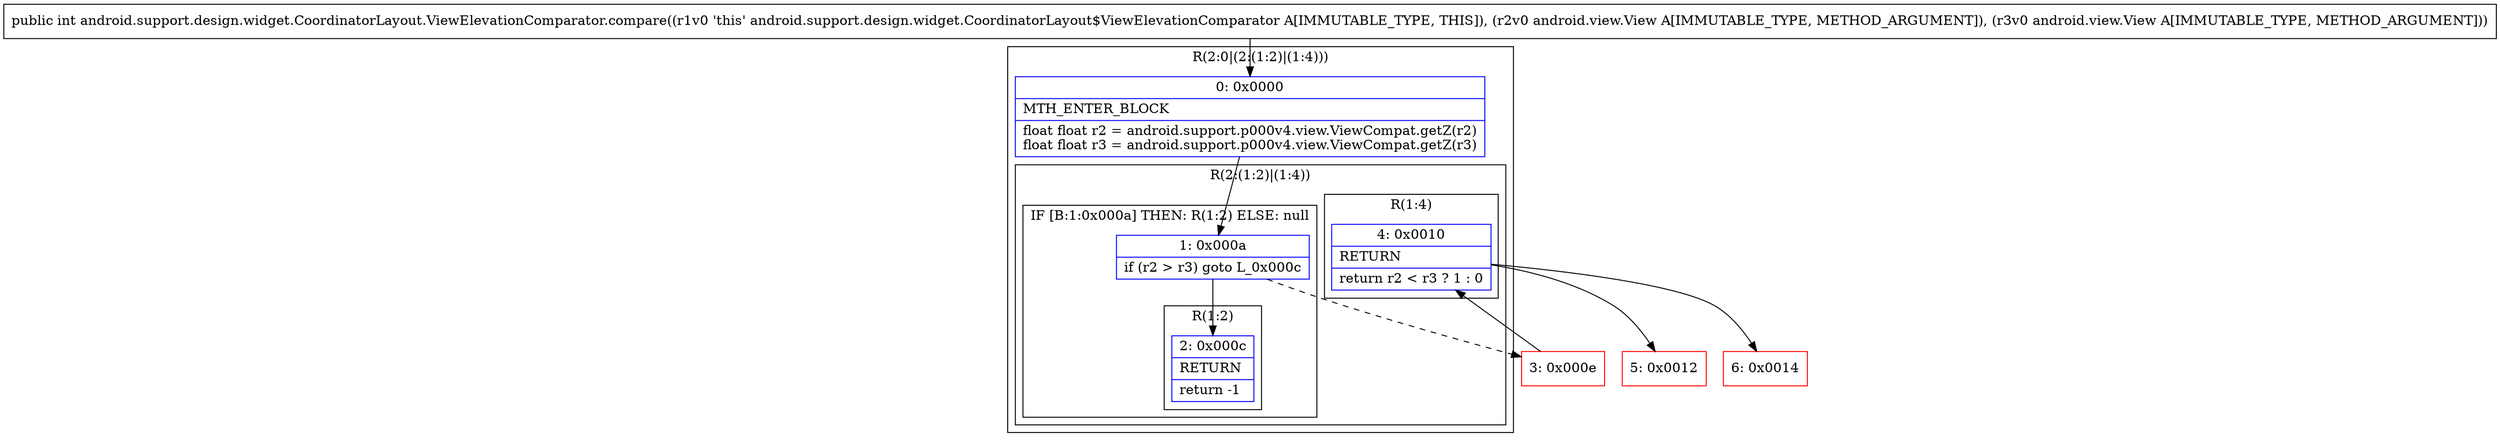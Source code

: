 digraph "CFG forandroid.support.design.widget.CoordinatorLayout.ViewElevationComparator.compare(Landroid\/view\/View;Landroid\/view\/View;)I" {
subgraph cluster_Region_888214932 {
label = "R(2:0|(2:(1:2)|(1:4)))";
node [shape=record,color=blue];
Node_0 [shape=record,label="{0\:\ 0x0000|MTH_ENTER_BLOCK\l|float float r2 = android.support.p000v4.view.ViewCompat.getZ(r2)\lfloat float r3 = android.support.p000v4.view.ViewCompat.getZ(r3)\l}"];
subgraph cluster_Region_1229225683 {
label = "R(2:(1:2)|(1:4))";
node [shape=record,color=blue];
subgraph cluster_IfRegion_1391841643 {
label = "IF [B:1:0x000a] THEN: R(1:2) ELSE: null";
node [shape=record,color=blue];
Node_1 [shape=record,label="{1\:\ 0x000a|if (r2 \> r3) goto L_0x000c\l}"];
subgraph cluster_Region_1982590052 {
label = "R(1:2)";
node [shape=record,color=blue];
Node_2 [shape=record,label="{2\:\ 0x000c|RETURN\l|return \-1\l}"];
}
}
subgraph cluster_Region_1655254648 {
label = "R(1:4)";
node [shape=record,color=blue];
Node_4 [shape=record,label="{4\:\ 0x0010|RETURN\l|return r2 \< r3 ? 1 : 0\l}"];
}
}
}
Node_3 [shape=record,color=red,label="{3\:\ 0x000e}"];
Node_5 [shape=record,color=red,label="{5\:\ 0x0012}"];
Node_6 [shape=record,color=red,label="{6\:\ 0x0014}"];
MethodNode[shape=record,label="{public int android.support.design.widget.CoordinatorLayout.ViewElevationComparator.compare((r1v0 'this' android.support.design.widget.CoordinatorLayout$ViewElevationComparator A[IMMUTABLE_TYPE, THIS]), (r2v0 android.view.View A[IMMUTABLE_TYPE, METHOD_ARGUMENT]), (r3v0 android.view.View A[IMMUTABLE_TYPE, METHOD_ARGUMENT])) }"];
MethodNode -> Node_0;
Node_0 -> Node_1;
Node_1 -> Node_2;
Node_1 -> Node_3[style=dashed];
Node_4 -> Node_5;
Node_4 -> Node_6;
Node_3 -> Node_4;
}

